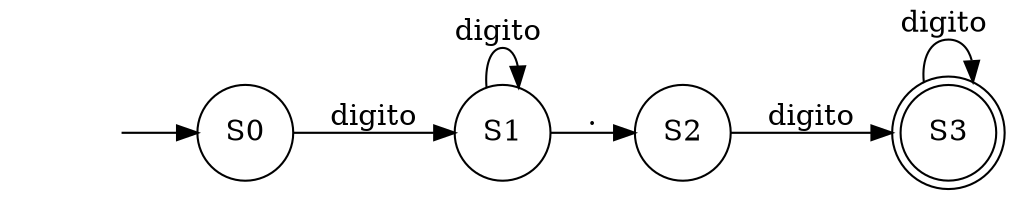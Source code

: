 digraph G{
rankdir=LR
concentrate=true
nodoInicial [shape=none label=""]
S0[shape=circle label="S0"]
S1[shape=circle label="S1"]
S2[shape=circle label="S2"]
S3[shape=doublecircle label="S3"]
nodoInicial->S0[label=""]
S0->S1[label="digito"]
S1->S2[label="."]
S1->S1[label="digito \n"]
S2->S3[label="digito"]
S3->S3[label="digito \n"]

}
